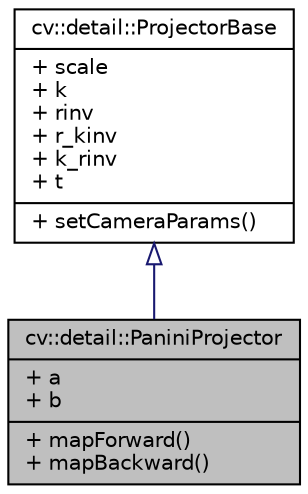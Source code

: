 digraph "cv::detail::PaniniProjector"
{
 // LATEX_PDF_SIZE
  edge [fontname="Helvetica",fontsize="10",labelfontname="Helvetica",labelfontsize="10"];
  node [fontname="Helvetica",fontsize="10",shape=record];
  Node1 [label="{cv::detail::PaniniProjector\n|+ a\l+ b\l|+ mapForward()\l+ mapBackward()\l}",height=0.2,width=0.4,color="black", fillcolor="grey75", style="filled", fontcolor="black",tooltip=" "];
  Node2 -> Node1 [dir="back",color="midnightblue",fontsize="10",style="solid",arrowtail="onormal",fontname="Helvetica"];
  Node2 [label="{cv::detail::ProjectorBase\n|+ scale\l+ k\l+ rinv\l+ r_kinv\l+ k_rinv\l+ t\l|+ setCameraParams()\l}",height=0.2,width=0.4,color="black", fillcolor="white", style="filled",URL="$structcv_1_1detail_1_1_projector_base.html",tooltip=" "];
}
